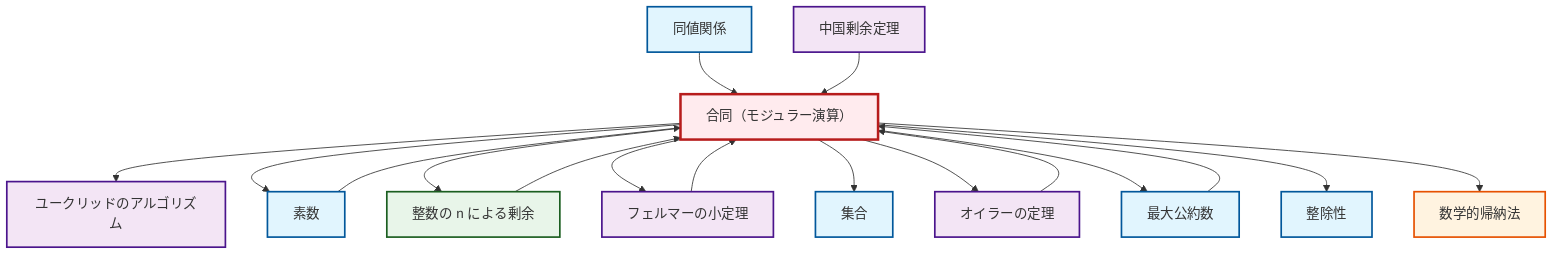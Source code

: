 graph TD
    classDef definition fill:#e1f5fe,stroke:#01579b,stroke-width:2px
    classDef theorem fill:#f3e5f5,stroke:#4a148c,stroke-width:2px
    classDef axiom fill:#fff3e0,stroke:#e65100,stroke-width:2px
    classDef example fill:#e8f5e9,stroke:#1b5e20,stroke-width:2px
    classDef current fill:#ffebee,stroke:#b71c1c,stroke-width:3px
    thm-chinese-remainder["中国剰余定理"]:::theorem
    ex-quotient-integers-mod-n["整数の n による剰余"]:::example
    ax-induction["数学的帰納法"]:::axiom
    def-prime["素数"]:::definition
    def-gcd["最大公約数"]:::definition
    def-equivalence-relation["同値関係"]:::definition
    thm-euclidean-algorithm["ユークリッドのアルゴリズム"]:::theorem
    thm-fermat-little["フェルマーの小定理"]:::theorem
    def-divisibility["整除性"]:::definition
    def-set["集合"]:::definition
    def-congruence["合同（モジュラー演算）"]:::definition
    thm-euler["オイラーの定理"]:::theorem
    def-congruence --> thm-euclidean-algorithm
    thm-euler --> def-congruence
    def-congruence --> def-prime
    def-gcd --> def-congruence
    def-equivalence-relation --> def-congruence
    def-congruence --> ex-quotient-integers-mod-n
    def-congruence --> thm-fermat-little
    ex-quotient-integers-mod-n --> def-congruence
    def-congruence --> def-set
    thm-fermat-little --> def-congruence
    def-prime --> def-congruence
    def-congruence --> thm-euler
    thm-chinese-remainder --> def-congruence
    def-congruence --> def-gcd
    def-congruence --> def-divisibility
    def-congruence --> ax-induction
    class def-congruence current